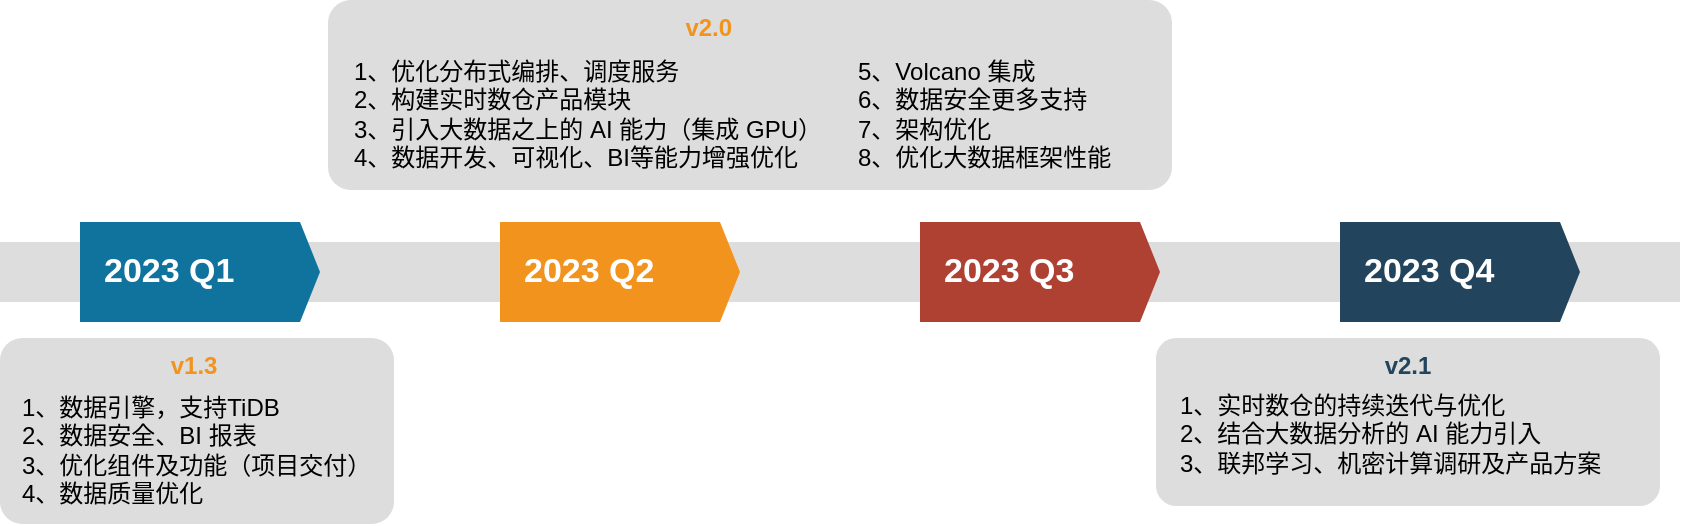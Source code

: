 <mxfile version="12.2.4" pages="1"><diagram id="Ij6aHqkQ0AKCHX-e7K6y" name="Page-1"><mxGraphModel dx="997" dy="142" grid="0" gridSize="10" guides="1" tooltips="1" connect="1" arrows="1" fold="1" page="0" pageScale="1" pageWidth="827" pageHeight="1169" math="0" shadow="0"><root><mxCell id="0"/><mxCell id="1" parent="0"/><mxCell id="2" value="" style="fillColor=#dddddd;rounded=0;strokeColor=none;" parent="1" vertex="1"><mxGeometry x="21" y="534" width="840" height="30" as="geometry"/></mxCell><mxCell id="3" value="2023 Q1" style="shape=mxgraph.infographic.ribbonSimple;notch1=0;notch2=10;notch=0;html=1;fillColor=#10739E;strokeColor=none;shadow=0;fontSize=17;fontColor=#FFFFFF;align=left;spacingLeft=10;fontStyle=1;" parent="1" vertex="1"><mxGeometry x="61" y="524" width="120" height="50" as="geometry"/></mxCell><mxCell id="4" value="2023 Q2" style="shape=mxgraph.infographic.ribbonSimple;notch1=0;notch2=10;notch=0;html=1;fillColor=#F2931E;strokeColor=none;shadow=0;fontSize=17;fontColor=#FFFFFF;align=left;spacingLeft=10;fontStyle=1;" parent="1" vertex="1"><mxGeometry x="271" y="524" width="120" height="50" as="geometry"/></mxCell><mxCell id="5" value="2023 Q3" style="shape=mxgraph.infographic.ribbonSimple;notch1=0;notch2=10;notch=0;html=1;fillColor=#AE4132;strokeColor=none;shadow=0;fontSize=17;fontColor=#FFFFFF;align=left;spacingLeft=10;fontStyle=1;" parent="1" vertex="1"><mxGeometry x="481" y="524" width="120" height="50" as="geometry"/></mxCell><mxCell id="6" value="2023 Q4" style="shape=mxgraph.infographic.ribbonSimple;notch1=0;notch2=10;notch=0;html=1;fillColor=#23445D;strokeColor=none;shadow=0;fontSize=17;fontColor=#FFFFFF;align=left;spacingLeft=10;fontStyle=1;" parent="1" vertex="1"><mxGeometry x="691" y="524" width="120" height="50" as="geometry"/></mxCell><mxCell id="7" value="&lt;b style=&quot;color: rgb(242 , 147 , 30)&quot;&gt;&amp;nbsp; &amp;nbsp; &amp;nbsp; &amp;nbsp; &amp;nbsp; &amp;nbsp; &amp;nbsp; &amp;nbsp; &amp;nbsp; &amp;nbsp; &amp;nbsp; &amp;nbsp; &amp;nbsp;v1.3&lt;/b&gt;&lt;font color=&quot;#10739e&quot;&gt;&lt;span&gt;&lt;br&gt;&lt;/span&gt;&lt;br&gt;&lt;/font&gt;" style="rounded=1;strokeColor=none;fillColor=#DDDDDD;align=left;arcSize=12;verticalAlign=top;whiteSpace=wrap;html=1;fontSize=12;fontStyle=1" parent="1" vertex="1"><mxGeometry x="21" y="582" width="197" height="93" as="geometry"/></mxCell><mxCell id="9" value="&lt;font style=&quot;font-size: 10px&quot;&gt;&lt;font style=&quot;font-size: 12px&quot; color=&quot;#23445D&quot;&gt;&lt;b&gt;v2.1&lt;/b&gt;&lt;/font&gt;&lt;br&gt;&lt;/font&gt;" style="rounded=1;strokeColor=none;fillColor=#DDDDDD;align=center;arcSize=12;verticalAlign=top;whiteSpace=wrap;html=1;fontSize=12;" parent="1" vertex="1"><mxGeometry x="599" y="582" width="252" height="84" as="geometry"/></mxCell><mxCell id="23" value="1、数据引擎，支持TiDB&lt;br&gt;2、数据安全、BI 报表&lt;br&gt;3、优化组件及功能（项目交付）&lt;br&gt;4、数据质量优化" style="text;html=1;whiteSpace=wrap;" parent="1" vertex="1"><mxGeometry x="30" y="603" width="180" height="68" as="geometry"/></mxCell><mxCell id="24" value="实时数仓的设计与研发" style="text;html=1;" parent="1" vertex="1"><mxGeometry x="340.753" y="465.669" width="140" height="28" as="geometry"/></mxCell><mxCell id="25" value="&lt;b style=&quot;color: rgb(242 , 147 , 30)&quot;&gt;&amp;nbsp; &amp;nbsp; &amp;nbsp; &amp;nbsp; &amp;nbsp; &amp;nbsp; &amp;nbsp; &amp;nbsp; &amp;nbsp; &amp;nbsp; &amp;nbsp; &amp;nbsp; &amp;nbsp; &amp;nbsp; &amp;nbsp; &amp;nbsp; &amp;nbsp; &amp;nbsp; &amp;nbsp; &amp;nbsp; &amp;nbsp; &amp;nbsp; &amp;nbsp; &amp;nbsp; &amp;nbsp; &amp;nbsp; &amp;nbsp;v2.0&lt;/b&gt;&lt;font color=&quot;#10739e&quot;&gt;&lt;span&gt;&lt;br&gt;&lt;/span&gt;&lt;br&gt;&lt;/font&gt;" style="rounded=1;strokeColor=none;fillColor=#DDDDDD;align=left;arcSize=12;verticalAlign=top;whiteSpace=wrap;html=1;fontSize=12;fontStyle=1" parent="1" vertex="1"><mxGeometry x="185" y="413" width="422" height="95" as="geometry"/></mxCell><mxCell id="26" value="1、优化分布式编排、调度服务&lt;br&gt;2、构建实时数仓产品模块&lt;br&gt;3、引入大数据之上的 AI 能力（集成 GPU）&lt;br&gt;4、数据开发、可视化、BI等能力增强优化" style="text;html=1;whiteSpace=wrap;" parent="1" vertex="1"><mxGeometry x="195.5" y="435" width="238" height="76" as="geometry"/></mxCell><mxCell id="27" value="5、Volcano 集成&lt;br&gt;6、数据安全更多支持&lt;br&gt;7、架构优化&lt;br&gt;8、优化大数据框架性能" style="text;html=1;whiteSpace=wrap;" parent="1" vertex="1"><mxGeometry x="448" y="435" width="145" height="68" as="geometry"/></mxCell><mxCell id="28" value="1、实时数仓的持续迭代与优化&lt;br&gt;2、结合大数据分析的 AI 能力引入&lt;br&gt;3、联邦学习、机密计算调研及产品方案" style="text;html=1;" parent="1" vertex="1"><mxGeometry x="609" y="602" width="227" height="66" as="geometry"/></mxCell></root></mxGraphModel></diagram></mxfile>